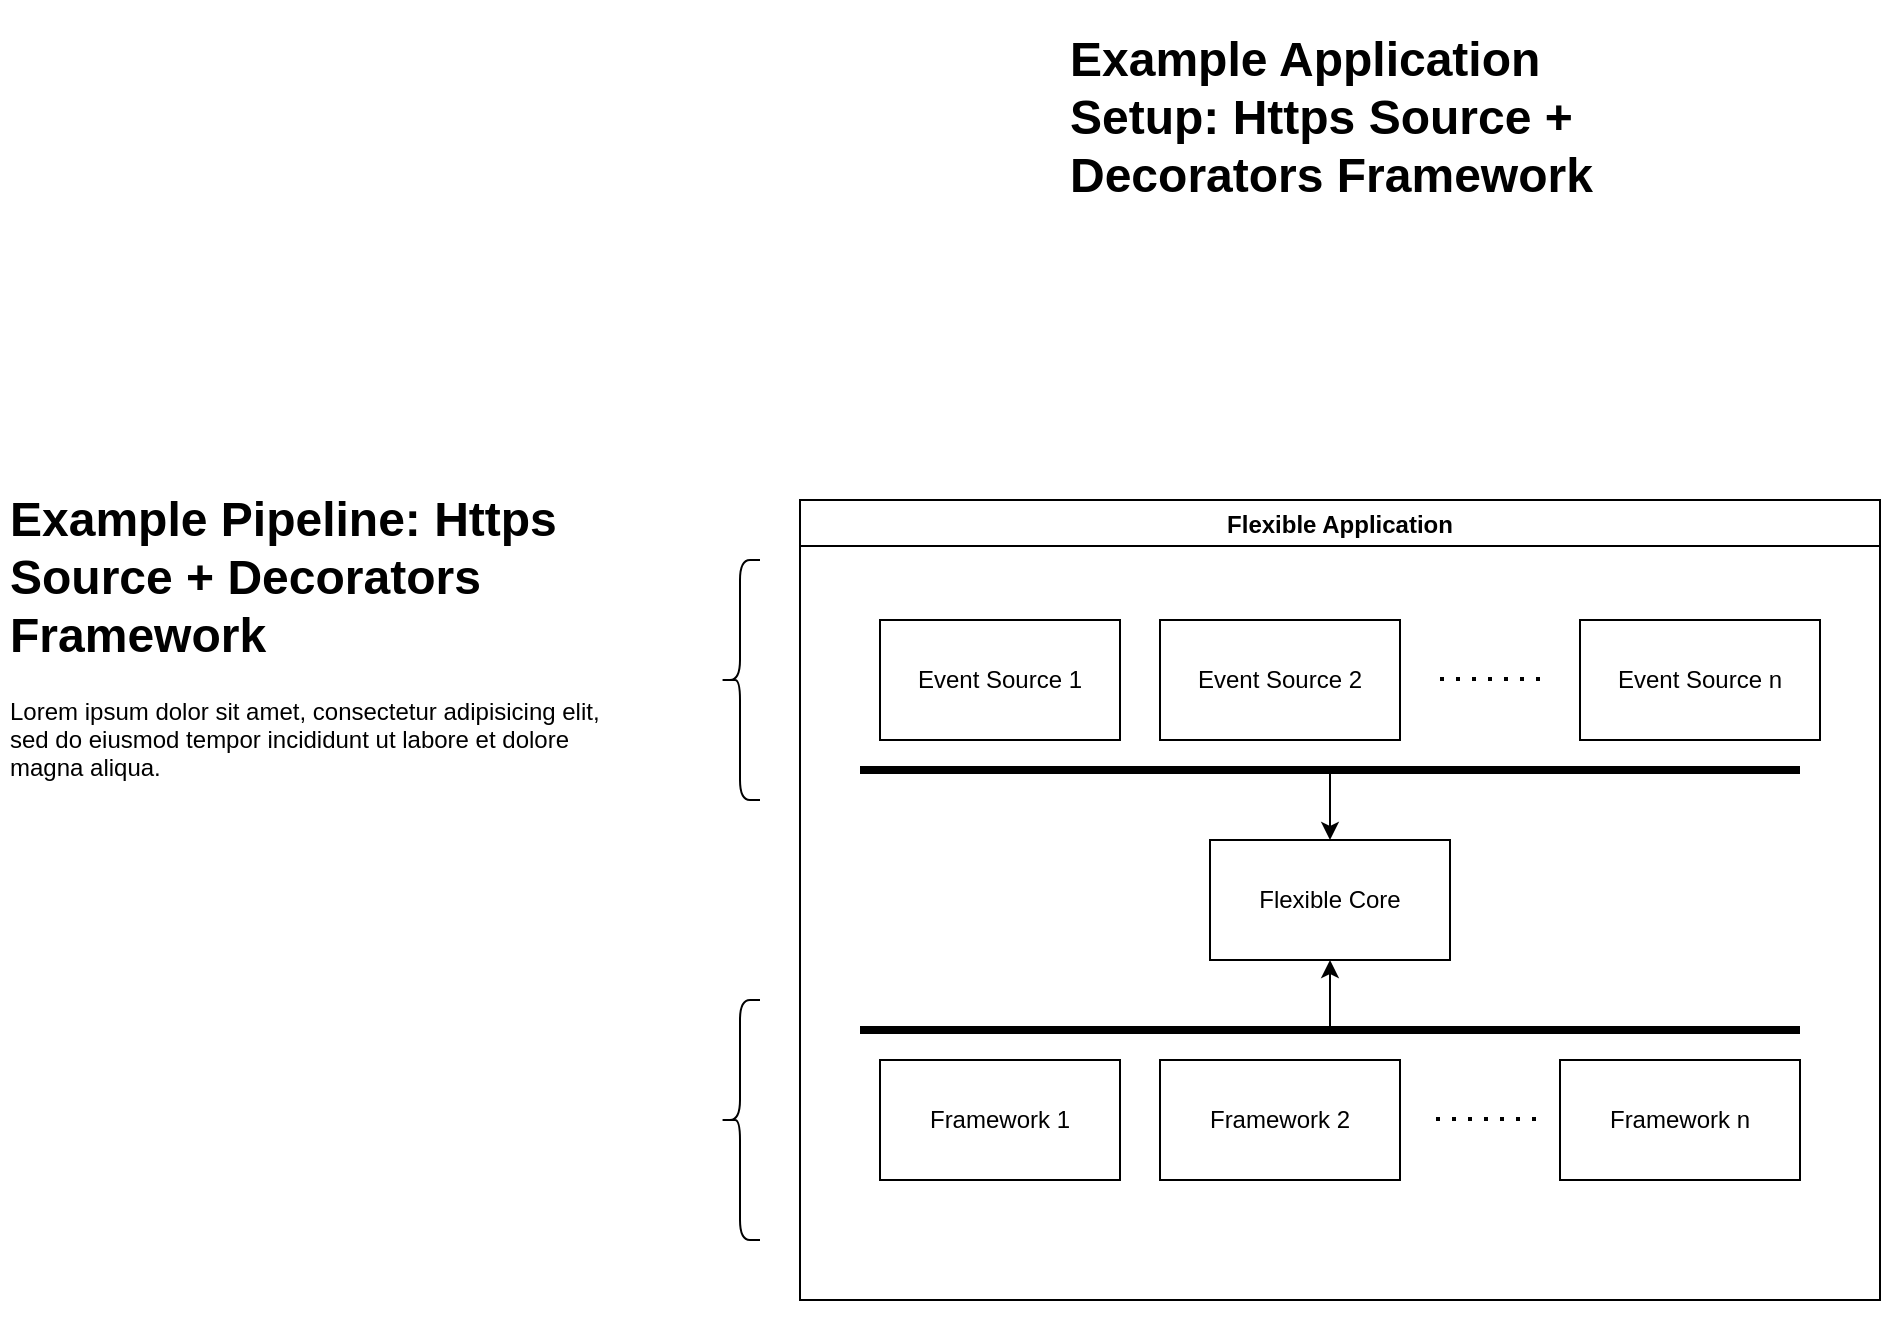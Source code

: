<mxfile version="14.7.3" type="device"><diagram name="Page-1" id="9f46799a-70d6-7492-0946-bef42562c5a5"><mxGraphModel dx="1422" dy="794" grid="1" gridSize="10" guides="1" tooltips="1" connect="1" arrows="1" fold="1" page="1" pageScale="1" pageWidth="1100" pageHeight="850" background="none" math="0" shadow="0"><root><mxCell id="0"/><mxCell id="1" parent="0"/><mxCell id="OyRoGiSqIFYSPT1oAYto-1" value="Flexible Application" style="swimlane;" vertex="1" parent="1"><mxGeometry x="510" y="380" width="540" height="400" as="geometry"/></mxCell><mxCell id="OyRoGiSqIFYSPT1oAYto-2" value="Event Source 1" style="rounded=0;whiteSpace=wrap;html=1;" vertex="1" parent="OyRoGiSqIFYSPT1oAYto-1"><mxGeometry x="40" y="60" width="120" height="60" as="geometry"/></mxCell><mxCell id="OyRoGiSqIFYSPT1oAYto-3" value="Framework 1" style="rounded=0;whiteSpace=wrap;html=1;" vertex="1" parent="OyRoGiSqIFYSPT1oAYto-1"><mxGeometry x="40" y="280" width="120" height="60" as="geometry"/></mxCell><mxCell id="OyRoGiSqIFYSPT1oAYto-4" value="Flexible Core" style="rounded=0;whiteSpace=wrap;html=1;" vertex="1" parent="OyRoGiSqIFYSPT1oAYto-1"><mxGeometry x="205" y="170" width="120" height="60" as="geometry"/></mxCell><mxCell id="OyRoGiSqIFYSPT1oAYto-5" value="Event Source 2" style="rounded=0;whiteSpace=wrap;html=1;" vertex="1" parent="OyRoGiSqIFYSPT1oAYto-1"><mxGeometry x="180" y="60" width="120" height="60" as="geometry"/></mxCell><mxCell id="OyRoGiSqIFYSPT1oAYto-6" value="Event Source n" style="rounded=0;whiteSpace=wrap;html=1;" vertex="1" parent="OyRoGiSqIFYSPT1oAYto-1"><mxGeometry x="390" y="60" width="120" height="60" as="geometry"/></mxCell><mxCell id="OyRoGiSqIFYSPT1oAYto-7" value="Framework 2" style="rounded=0;whiteSpace=wrap;html=1;" vertex="1" parent="OyRoGiSqIFYSPT1oAYto-1"><mxGeometry x="180" y="280" width="120" height="60" as="geometry"/></mxCell><mxCell id="OyRoGiSqIFYSPT1oAYto-8" value="Framework n" style="rounded=0;whiteSpace=wrap;html=1;" vertex="1" parent="OyRoGiSqIFYSPT1oAYto-1"><mxGeometry x="380" y="280" width="120" height="60" as="geometry"/></mxCell><mxCell id="OyRoGiSqIFYSPT1oAYto-12" value="" style="endArrow=none;dashed=1;html=1;dashPattern=1 3;strokeWidth=2;" edge="1" parent="OyRoGiSqIFYSPT1oAYto-1"><mxGeometry width="50" height="50" relative="1" as="geometry"><mxPoint x="318" y="309.5" as="sourcePoint"/><mxPoint x="368" y="309.5" as="targetPoint"/></mxGeometry></mxCell><mxCell id="OyRoGiSqIFYSPT1oAYto-11" value="" style="endArrow=none;dashed=1;html=1;dashPattern=1 3;strokeWidth=2;" edge="1" parent="OyRoGiSqIFYSPT1oAYto-1"><mxGeometry width="50" height="50" relative="1" as="geometry"><mxPoint x="320" y="89.5" as="sourcePoint"/><mxPoint x="370" y="89.5" as="targetPoint"/></mxGeometry></mxCell><mxCell id="OyRoGiSqIFYSPT1oAYto-9" value="" style="line;strokeWidth=4;html=1;perimeter=backbonePerimeter;points=[];outlineConnect=0;" vertex="1" parent="1"><mxGeometry x="540" y="510" width="470" height="10" as="geometry"/></mxCell><mxCell id="OyRoGiSqIFYSPT1oAYto-10" value="" style="line;strokeWidth=4;html=1;perimeter=backbonePerimeter;points=[];outlineConnect=0;" vertex="1" parent="1"><mxGeometry x="540" y="640" width="470" height="10" as="geometry"/></mxCell><mxCell id="OyRoGiSqIFYSPT1oAYto-13" value="" style="endArrow=classic;html=1;entryX=0.5;entryY=0;entryDx=0;entryDy=0;" edge="1" parent="1" source="OyRoGiSqIFYSPT1oAYto-9" target="OyRoGiSqIFYSPT1oAYto-4"><mxGeometry width="50" height="50" relative="1" as="geometry"><mxPoint x="770" y="516" as="sourcePoint"/><mxPoint x="770" y="550" as="targetPoint"/></mxGeometry></mxCell><mxCell id="OyRoGiSqIFYSPT1oAYto-14" value="" style="endArrow=classic;html=1;entryX=0.5;entryY=1;entryDx=0;entryDy=0;" edge="1" parent="1" source="OyRoGiSqIFYSPT1oAYto-10" target="OyRoGiSqIFYSPT1oAYto-4"><mxGeometry width="50" height="50" relative="1" as="geometry"><mxPoint x="750" y="670" as="sourcePoint"/><mxPoint x="800" y="620" as="targetPoint"/><Array as="points"/></mxGeometry></mxCell><mxCell id="OyRoGiSqIFYSPT1oAYto-15" value="" style="shape=curlyBracket;whiteSpace=wrap;html=1;rounded=1;" vertex="1" parent="1"><mxGeometry x="470" y="410" width="20" height="120" as="geometry"/></mxCell><mxCell id="OyRoGiSqIFYSPT1oAYto-16" value="" style="shape=curlyBracket;whiteSpace=wrap;html=1;rounded=1;" vertex="1" parent="1"><mxGeometry x="470" y="630" width="20" height="120" as="geometry"/></mxCell><mxCell id="OyRoGiSqIFYSPT1oAYto-17" value="&lt;h1&gt;Example Pipeline: Https Source + Decorators Framework&lt;/h1&gt;&lt;p&gt;Lorem ipsum dolor sit amet, consectetur adipisicing elit, sed do eiusmod tempor incididunt ut labore et dolore magna aliqua.&lt;/p&gt;" style="text;html=1;strokeColor=none;fillColor=none;spacing=5;spacingTop=-20;whiteSpace=wrap;overflow=hidden;rounded=0;" vertex="1" parent="1"><mxGeometry x="110" y="370" width="320" height="430" as="geometry"/></mxCell><mxCell id="OyRoGiSqIFYSPT1oAYto-18" value="&lt;h1&gt;Example Application Setup: Https Source + Decorators Framework&lt;/h1&gt;&lt;p&gt;&lt;br&gt;&lt;/p&gt;" style="text;html=1;strokeColor=none;fillColor=none;spacing=5;spacingTop=-20;whiteSpace=wrap;overflow=hidden;rounded=0;" vertex="1" parent="1"><mxGeometry x="640" y="140" width="310" height="180" as="geometry"/></mxCell></root></mxGraphModel></diagram></mxfile>